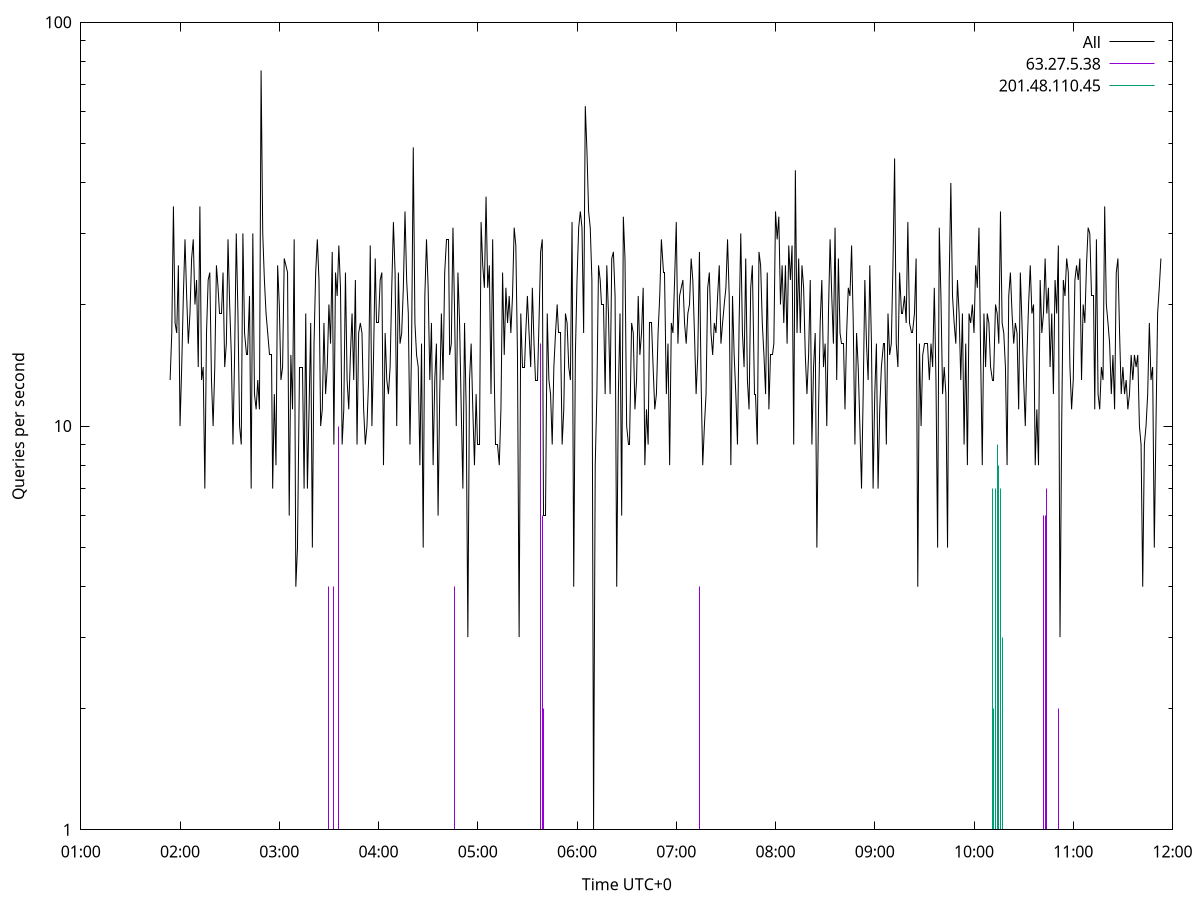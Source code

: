 set terminal pngcairo size 1024,768
set output 'Sun Jan  7 15:01:54 2024.png'
set ylabel 'Queries per second'
set xlabel 'Time UTC+0'
set xdata time
set timefmt "%s"
set log y
plot \
'-' using 1:2 linecolor 0 linetype 2 with lines title 'All', \
'-' using 1:2 linecolor 1 linetype 3 with impulses title "63.27.5.38", \
'-' using 1:2 linecolor 2 linetype 3 with impulses title "201.48.110.45"
1704614514 13
1704614515 17
1704614516 35
1704614517 18
1704614518 17
1704614519 25
1704614520 10
1704614521 14
1704614522 21
1704614523 29
1704614524 21
1704614525 16
1704614526 19
1704614527 26
1704614528 29
1704614529 20
1704614530 23
1704614531 14
1704614532 35
1704614533 13
1704614534 14
1704614535 7
1704614536 17
1704614537 23
1704614538 24
1704614539 13
1704614540 10
1704614541 14
1704614542 25
1704614543 22
1704614544 19
1704614545 19
1704614546 24
1704614547 14
1704614548 16
1704614549 29
1704614550 20
1704614551 15
1704614552 9
1704614553 15
1704614554 30
1704614555 19
1704614556 10
1704614557 9
1704614558 30
1704614559 17
1704614560 15
1704614561 15
1704614562 21
1704614563 7
1704614564 30
1704614565 12
1704614566 11
1704614567 13
1704614568 11
1704614569 76
1704614570 30
1704614571 23
1704614572 19
1704614573 17
1704614574 15
1704614575 15
1704614576 7
1704614577 12
1704614578 8
1704614579 25
1704614580 20
1704614581 13
1704614582 14
1704614583 26
1704614584 25
1704614585 24
1704614586 6
1704614587 15
1704614588 11
1704614589 29
1704614590 4
1704614591 5
1704614592 14
1704614593 14
1704614594 14
1704614595 7
1704614596 19
1704614597 7
1704614598 11
1704614599 18
1704614600 5
1704614601 16
1704614602 24
1704614603 29
1704614604 23
1704614605 10
1704614606 11
1704614607 18
1704614608 12
1704614609 14
1704614610 20
1704614611 16
1704614612 27
1704614613 9
1704614614 24
1704614615 21
1704614616 28
1704614617 22
1704614618 9
1704614619 11
1704614620 24
1704614621 13
1704614622 11
1704614623 15
1704614624 19
1704614625 13
1704614626 23
1704614627 9
1704614628 17
1704614629 18
1704614630 17
1704614631 11
1704614632 9
1704614633 10
1704614634 13
1704614635 28
1704614636 10
1704614637 15
1704614638 26
1704614639 18
1704614640 18
1704614641 23
1704614642 24
1704614643 8
1704614644 17
1704614645 13
1704614646 12
1704614647 14
1704614648 22
1704614649 32
1704614650 24
1704614651 10
1704614652 24
1704614653 16
1704614654 17
1704614655 22
1704614656 34
1704614657 23
1704614658 19
1704614659 9
1704614660 16
1704614661 49
1704614662 18
1704614663 15
1704614664 14
1704614665 8
1704614666 16
1704614667 5
1704614668 21
1704614669 29
1704614670 22
1704614671 13
1704614672 18
1704614673 8
1704614674 13
1704614675 16
1704614676 6
1704614677 12
1704614678 19
1704614679 13
1704614680 24
1704614681 29
1704614682 29
1704614683 15
1704614684 16
1704614685 31
1704614686 19
1704614687 10
1704614688 24
1704614689 18
1704614690 11
1704614691 7
1704614692 18
1704614693 11
1704614694 3
1704614695 13
1704614696 16
1704614697 11
1704614698 8
1704614699 12
1704614700 9
1704614701 9
1704614702 32
1704614703 25
1704614704 22
1704614705 37
1704614706 22
1704614707 25
1704614708 12
1704614709 29
1704614710 13
1704614711 9
1704614712 9
1704614713 8
1704614714 11
1704614715 24
1704614716 15
1704614717 22
1704614718 18
1704614719 21
1704614720 17
1704614721 21
1704614722 31
1704614723 28
1704614724 15
1704614725 3
1704614726 19
1704614727 14
1704614728 14
1704614729 17
1704614730 21
1704614731 17
1704614732 14
1704614733 22
1704614734 16
1704614735 13
1704614736 13
1704614737 18
1704614738 27
1704614739 29
1704614740 6
1704614741 6
1704614742 19
1704614743 13
1704614744 12
1704614745 9
1704614746 14
1704614747 17
1704614748 20
1704614749 17
1704614750 17
1704614751 9
1704614752 11
1704614753 19
1704614754 18
1704614755 14
1704614756 13
1704614757 32
1704614758 4
1704614759 15
1704614760 23
1704614761 31
1704614762 34
1704614763 31
1704614764 17
1704614765 62
1704614766 48
1704614767 34
1704614768 31
1704614769 23
1704614770 1
1704614771 8
1704614772 12
1704614773 25
1704614774 23
1704614775 20
1704614776 20
1704614777 12
1704614778 25
1704614779 19
1704614780 12
1704614781 26
1704614782 27
1704614783 21
1704614784 4
1704614785 12
1704614786 19
1704614787 6
1704614788 33
1704614789 26
1704614790 10
1704614791 9
1704614792 9
1704614793 18
1704614794 17
1704614795 11
1704614796 13
1704614797 21
1704614798 15
1704614799 17
1704614800 22
1704614801 8
1704614802 11
1704614803 9
1704614804 18
1704614805 18
1704614806 14
1704614807 11
1704614808 12
1704614809 17
1704614810 21
1704614811 29
1704614812 24
1704614813 24
1704614814 12
1704614815 16
1704614816 8
1704614817 18
1704614818 17
1704614819 23
1704614820 32
1704614821 16
1704614822 21
1704614823 22
1704614824 23
1704614825 18
1704614826 16
1704614827 19
1704614828 20
1704614829 26
1704614830 23
1704614831 17
1704614832 12
1704614833 15
1704614834 27
1704614835 13
1704614836 8
1704614837 10
1704614838 12
1704614839 22
1704614840 24
1704614841 17
1704614842 15
1704614843 18
1704614844 17
1704614845 21
1704614846 25
1704614847 16
1704614848 18
1704614849 20
1704614850 22
1704614851 29
1704614852 21
1704614853 8
1704614854 21
1704614855 15
1704614856 12
1704614857 9
1704614858 18
1704614859 30
1704614860 17
1704614861 14
1704614862 26
1704614863 13
1704614864 11
1704614865 22
1704614866 25
1704614867 12
1704614868 12
1704614869 9
1704614870 27
1704614871 25
1704614872 18
1704614873 15
1704614874 12
1704614875 24
1704614876 11
1704614877 15
1704614878 15
1704614879 16
1704614880 34
1704614881 29
1704614882 33
1704614883 20
1704614884 25
1704614885 18
1704614886 25
1704614887 16
1704614888 28
1704614889 23
1704614890 28
1704614891 9
1704614892 43
1704614893 17
1704614894 26
1704614895 17
1704614896 25
1704614897 22
1704614898 15
1704614899 12
1704614900 15
1704614901 23
1704614902 9
1704614903 14
1704614904 17
1704614905 5
1704614906 11
1704614907 18
1704614908 23
1704614909 14
1704614910 16
1704614911 10
1704614912 19
1704614913 29
1704614914 21
1704614915 16
1704614916 31
1704614917 13
1704614918 26
1704614919 17
1704614920 16
1704614921 16
1704614922 11
1704614923 17
1704614924 22
1704614925 21
1704614926 28
1704614927 18
1704614928 9
1704614929 17
1704614930 14
1704614931 10
1704614932 7
1704614933 12
1704614934 23
1704614935 16
1704614936 13
1704614937 25
1704614938 16
1704614939 7
1704614940 12
1704614941 16
1704614942 7
1704614943 11
1704614944 14
1704614945 16
1704614946 16
1704614947 9
1704614948 19
1704614949 15
1704614950 16
1704614951 25
1704614952 46
1704614953 16
1704614954 14
1704614955 24
1704614956 19
1704614957 19
1704614958 21
1704614959 18
1704614960 32
1704614961 18
1704614962 17
1704614963 17
1704614964 19
1704614965 26
1704614966 4
1704614967 16
1704614968 10
1704614969 15
1704614970 16
1704614971 16
1704614972 16
1704614973 13
1704614974 16
1704614975 14
1704614976 22
1704614977 13
1704614978 5
1704614979 31
1704614980 21
1704614981 12
1704614982 14
1704614983 12
1704614984 5
1704614985 23
1704614986 40
1704614987 21
1704614988 18
1704614989 16
1704614990 23
1704614991 19
1704614992 13
1704614993 19
1704614994 9
1704614995 16
1704614996 8
1704614997 19
1704614998 18
1704614999 20
1704615000 17
1704615001 25
1704615002 22
1704615003 31
1704615004 15
1704615005 8
1704615006 19
1704615007 14
1704615008 19
1704615009 18
1704615010 14
1704615011 13
1704615012 13
1704615013 20
1704615014 19
1704615015 16
1704615016 34
1704615017 18
1704615018 17
1704615019 14
1704615020 8
1704615021 21
1704615022 24
1704615023 19
1704615024 16
1704615025 18
1704615026 17
1704615027 11
1704615028 24
1704615029 18
1704615030 13
1704615031 10
1704615032 15
1704615033 20
1704615034 25
1704615035 19
1704615036 20
1704615037 8
1704615038 11
1704615039 8
1704615040 23
1704615041 17
1704615042 19
1704615043 26
1704615044 19
1704615045 22
1704615046 14
1704615047 19
1704615048 12
1704615049 23
1704615050 19
1704615051 28
1704615052 3
1704615053 10
1704615054 23
1704615055 21
1704615056 26
1704615057 24
1704615058 14
1704615059 11
1704615060 13
1704615061 23
1704615062 25
1704615063 23
1704615064 26
1704615065 13
1704615066 20
1704615067 18
1704615068 25
1704615069 31
1704615070 30
1704615071 21
1704615072 21
1704615073 11
1704615074 29
1704615075 12
1704615076 11
1704615077 14
1704615078 13
1704615079 35
1704615080 20
1704615081 18
1704615082 16
1704615083 12
1704615084 15
1704615085 11
1704615086 24
1704615087 26
1704615088 17
1704615089 12
1704615090 14
1704615091 12
1704615092 13
1704615093 11
1704615094 12
1704615095 15
1704615096 13
1704615097 15
1704615098 14
1704615099 15
1704615100 10
1704615101 9
1704615102 4
1704615103 9
1704615104 10
1704615105 12
1704615106 18
1704615107 13
1704615108 14
1704615109 5
1704615110 10
1704615111 19
1704615112 22
1704615113 26

e
1704614610 4
1704614613 4
1704614616 10
1704614686 4
1704614738 16
1704614739 6
1704614740 2
1704614834 4
1704615042 6
1704615043 6
1704615044 7
1704615051 2

e
1704615011 7
1704615012 2
1704615013 7
1704615014 9
1704615015 8
1704615016 7
1704615017 3

e
